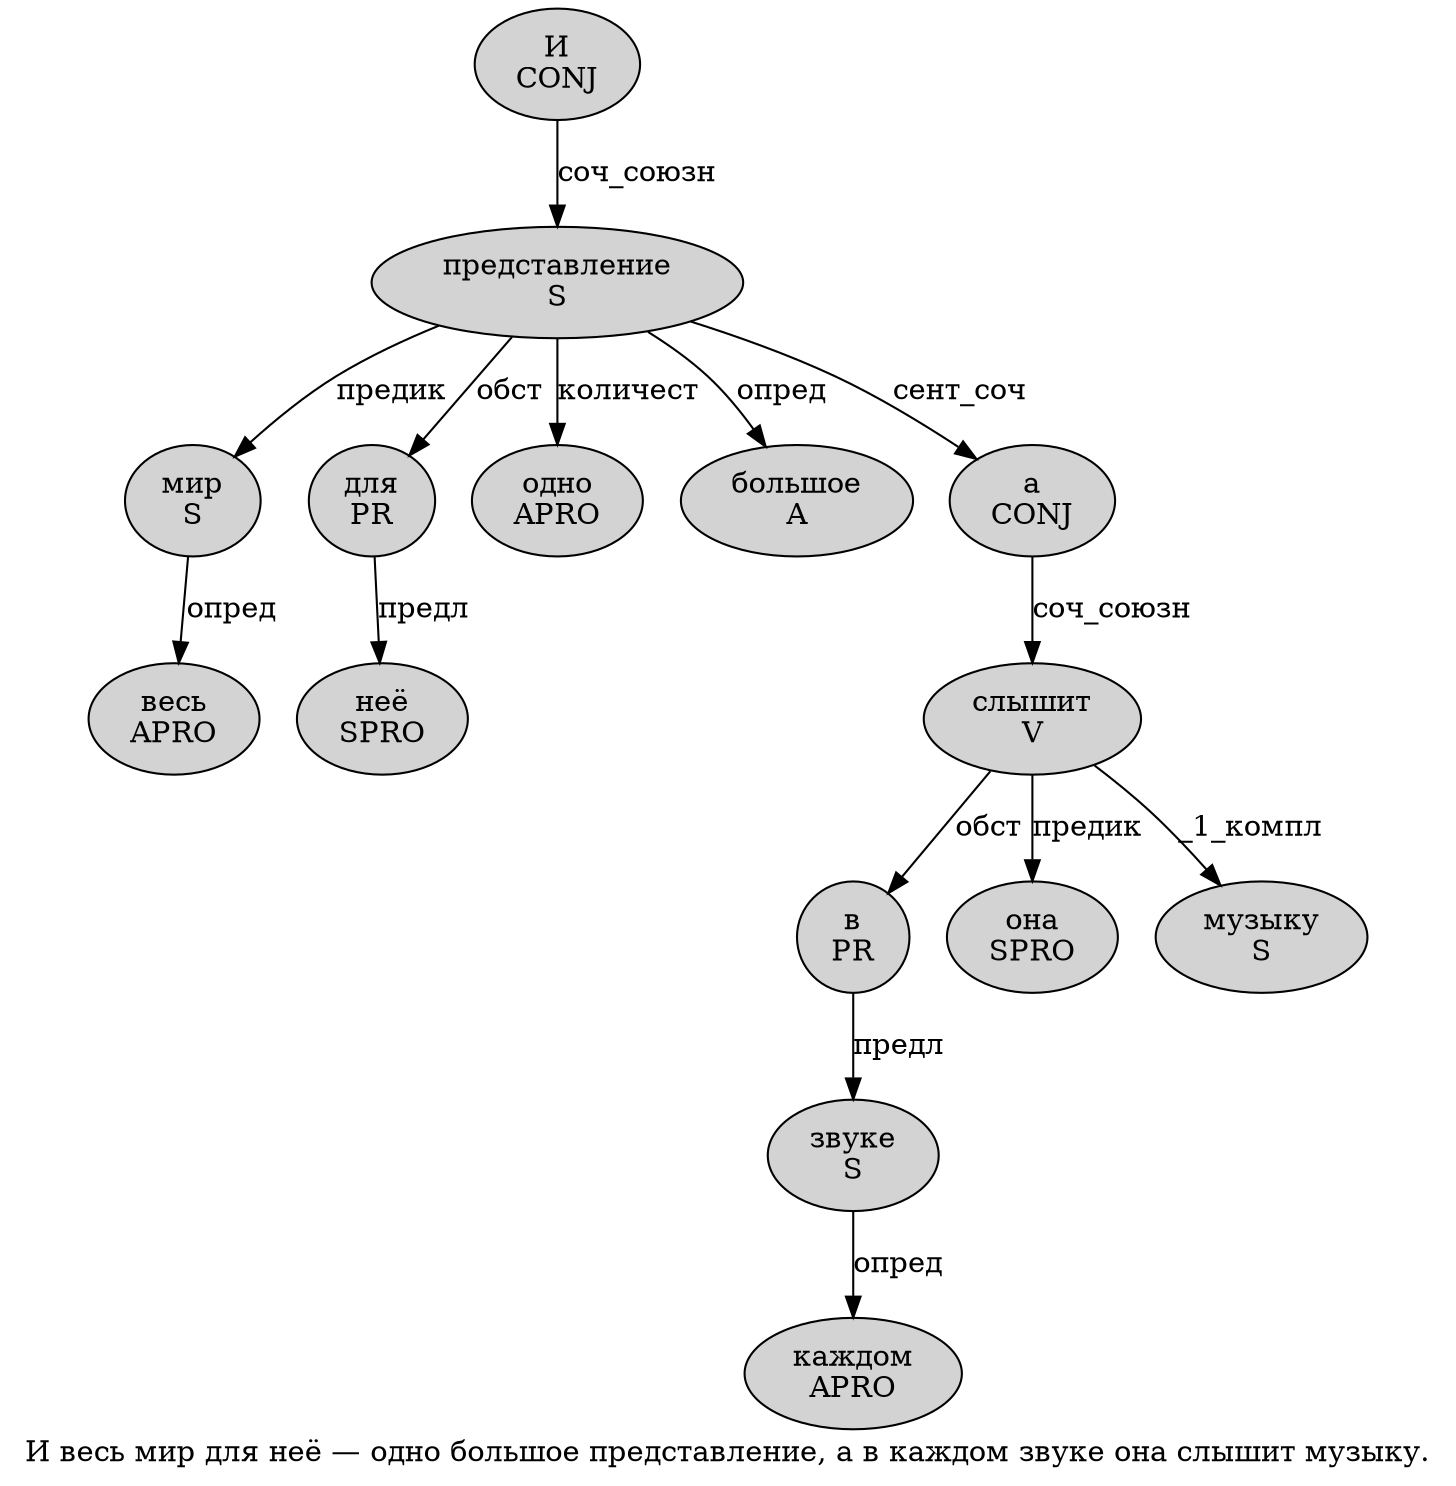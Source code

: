 digraph SENTENCE_238 {
	graph [label="И весь мир для неё — одно большое представление, а в каждом звуке она слышит музыку."]
	node [style=filled]
		0 [label="И
CONJ" color="" fillcolor=lightgray penwidth=1 shape=ellipse]
		1 [label="весь
APRO" color="" fillcolor=lightgray penwidth=1 shape=ellipse]
		2 [label="мир
S" color="" fillcolor=lightgray penwidth=1 shape=ellipse]
		3 [label="для
PR" color="" fillcolor=lightgray penwidth=1 shape=ellipse]
		4 [label="неё
SPRO" color="" fillcolor=lightgray penwidth=1 shape=ellipse]
		6 [label="одно
APRO" color="" fillcolor=lightgray penwidth=1 shape=ellipse]
		7 [label="большое
A" color="" fillcolor=lightgray penwidth=1 shape=ellipse]
		8 [label="представление
S" color="" fillcolor=lightgray penwidth=1 shape=ellipse]
		10 [label="а
CONJ" color="" fillcolor=lightgray penwidth=1 shape=ellipse]
		11 [label="в
PR" color="" fillcolor=lightgray penwidth=1 shape=ellipse]
		12 [label="каждом
APRO" color="" fillcolor=lightgray penwidth=1 shape=ellipse]
		13 [label="звуке
S" color="" fillcolor=lightgray penwidth=1 shape=ellipse]
		14 [label="она
SPRO" color="" fillcolor=lightgray penwidth=1 shape=ellipse]
		15 [label="слышит
V" color="" fillcolor=lightgray penwidth=1 shape=ellipse]
		16 [label="музыку
S" color="" fillcolor=lightgray penwidth=1 shape=ellipse]
			2 -> 1 [label="опред"]
			13 -> 12 [label="опред"]
			3 -> 4 [label="предл"]
			10 -> 15 [label="соч_союзн"]
			0 -> 8 [label="соч_союзн"]
			8 -> 2 [label="предик"]
			8 -> 3 [label="обст"]
			8 -> 6 [label="количест"]
			8 -> 7 [label="опред"]
			8 -> 10 [label="сент_соч"]
			11 -> 13 [label="предл"]
			15 -> 11 [label="обст"]
			15 -> 14 [label="предик"]
			15 -> 16 [label="_1_компл"]
}